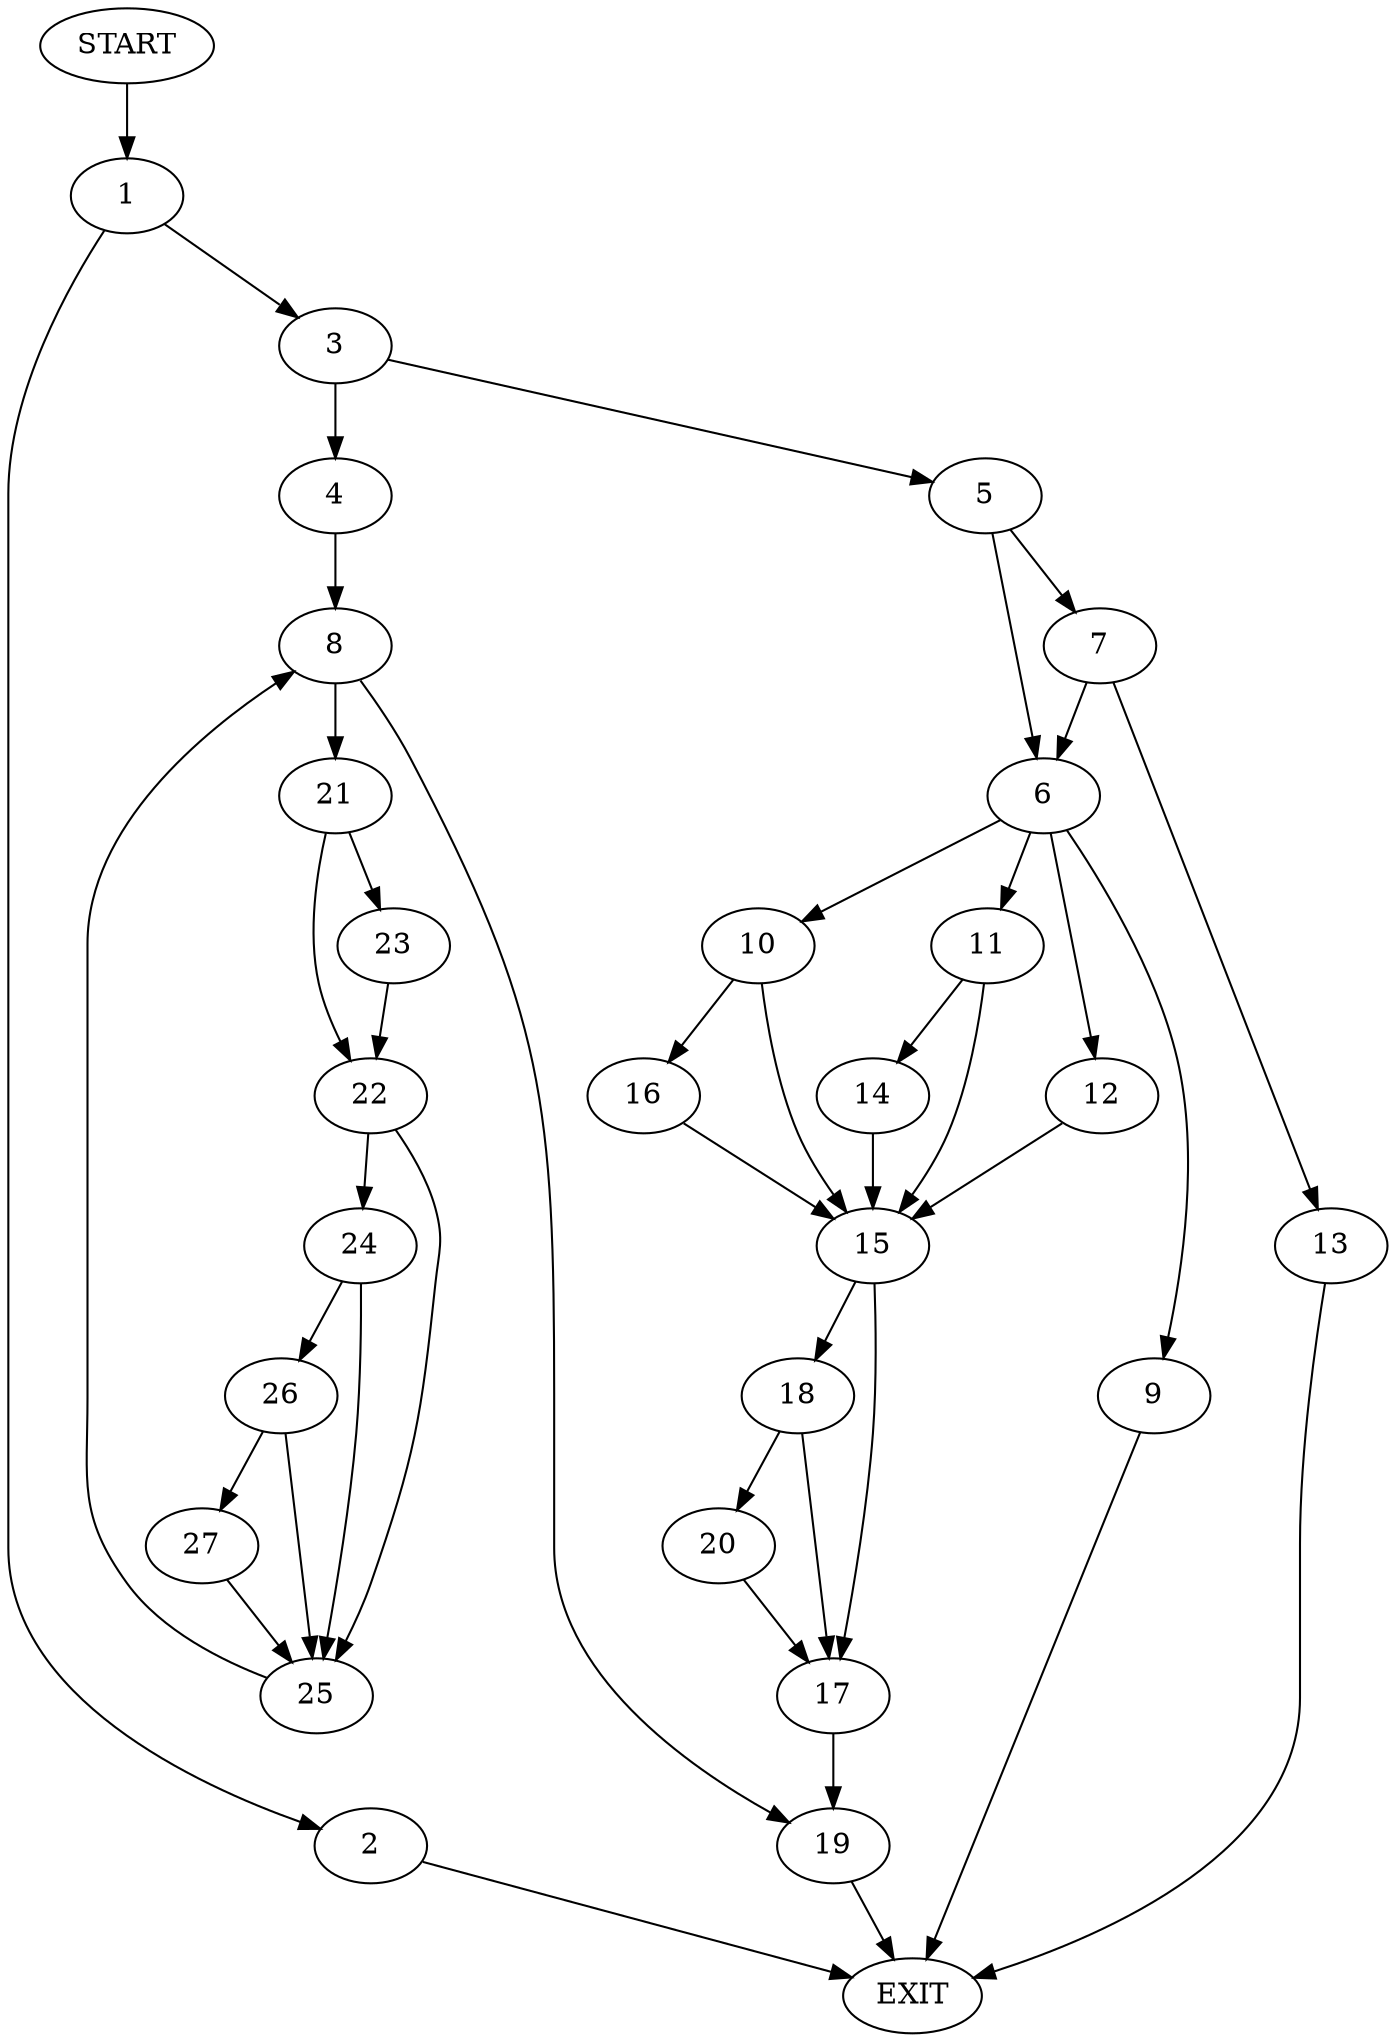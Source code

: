 digraph {
0 [label="START"]
28 [label="EXIT"]
0 -> 1
1 -> 2
1 -> 3
2 -> 28
3 -> 4
3 -> 5
5 -> 6
5 -> 7
4 -> 8
6 -> 9
6 -> 10
6 -> 11
6 -> 12
7 -> 6
7 -> 13
13 -> 28
11 -> 14
11 -> 15
9 -> 28
12 -> 15
10 -> 16
10 -> 15
15 -> 17
15 -> 18
16 -> 15
14 -> 15
17 -> 19
18 -> 20
18 -> 17
20 -> 17
19 -> 28
8 -> 19
8 -> 21
21 -> 22
21 -> 23
23 -> 22
22 -> 24
22 -> 25
24 -> 25
24 -> 26
25 -> 8
26 -> 27
26 -> 25
27 -> 25
}
